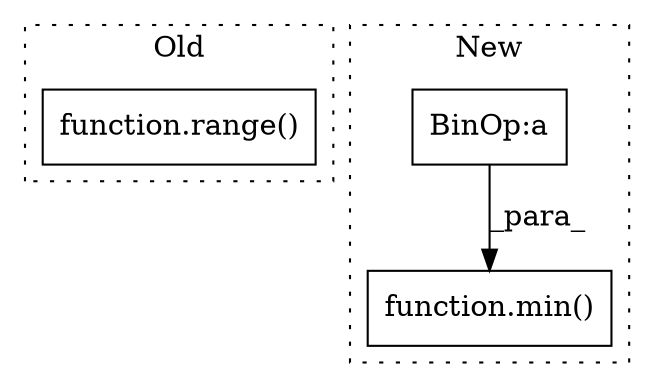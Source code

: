 digraph G {
subgraph cluster0 {
1 [label="function.range()" a="75" s="5166,5180" l="6,1" shape="box"];
label = "Old";
style="dotted";
}
subgraph cluster1 {
2 [label="function.min()" a="75" s="5764,5773" l="4,1" shape="box"];
3 [label="BinOp:a" a="82" s="5725" l="3" shape="box"];
label = "New";
style="dotted";
}
3 -> 2 [label="_para_"];
}